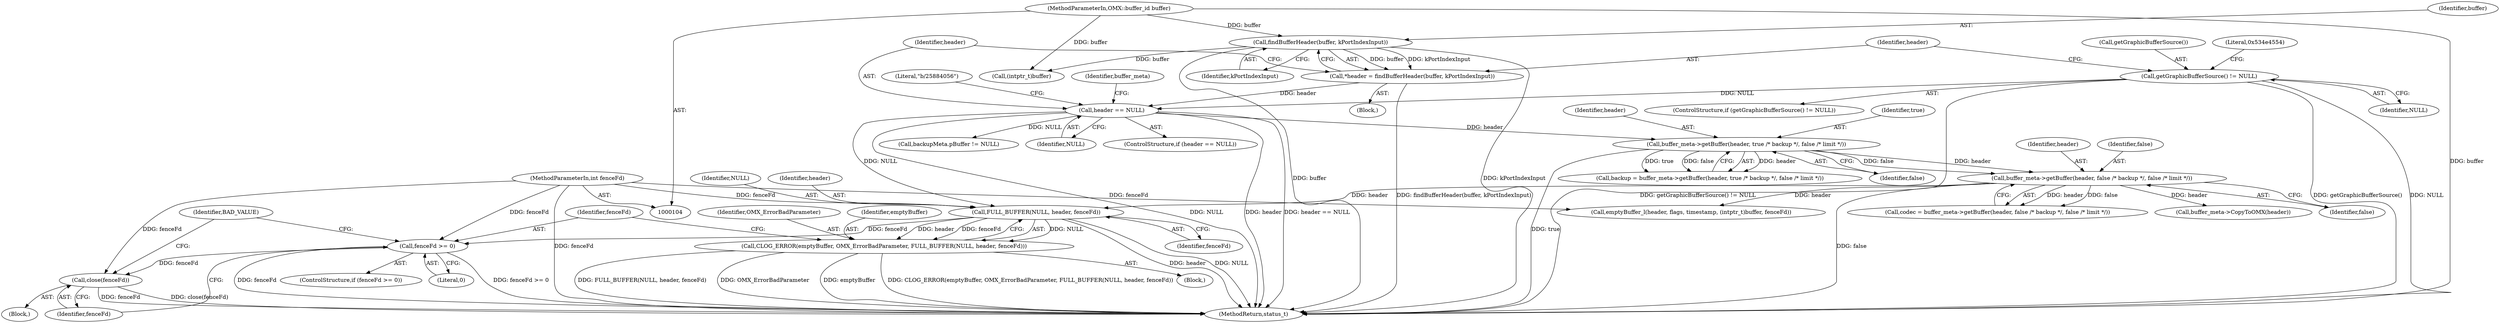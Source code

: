 digraph "1_Android_2c75e1c3b98e4e94f50c63e2b7694be5f948477c@pointer" {
"1000265" [label="(Call,FULL_BUFFER(NULL, header, fenceFd))"];
"1000130" [label="(Call,header == NULL)"];
"1000124" [label="(Call,*header = findBufferHeader(buffer, kPortIndexInput))"];
"1000126" [label="(Call,findBufferHeader(buffer, kPortIndexInput))"];
"1000105" [label="(MethodParameterIn,OMX::buffer_id buffer)"];
"1000114" [label="(Call,getGraphicBufferSource() != NULL)"];
"1000156" [label="(Call,buffer_meta->getBuffer(header, false /* backup */, false /* limit */))"];
"1000149" [label="(Call,buffer_meta->getBuffer(header, true /* backup */, false /* limit */))"];
"1000110" [label="(MethodParameterIn,int fenceFd)"];
"1000262" [label="(Call,CLOG_ERROR(emptyBuffer, OMX_ErrorBadParameter, FULL_BUFFER(NULL, header, fenceFd)))"];
"1000270" [label="(Call,fenceFd >= 0)"];
"1000274" [label="(Call,close(fenceFd))"];
"1000270" [label="(Call,fenceFd >= 0)"];
"1000157" [label="(Identifier,header)"];
"1000114" [label="(Call,getGraphicBufferSource() != NULL)"];
"1000271" [label="(Identifier,fenceFd)"];
"1000266" [label="(Identifier,NULL)"];
"1000263" [label="(Identifier,emptyBuffer)"];
"1000151" [label="(Identifier,true)"];
"1000268" [label="(Identifier,fenceFd)"];
"1000113" [label="(ControlStructure,if (getGraphicBufferSource() != NULL))"];
"1000274" [label="(Call,close(fenceFd))"];
"1000125" [label="(Identifier,header)"];
"1000273" [label="(Block,)"];
"1000116" [label="(Identifier,NULL)"];
"1000262" [label="(Call,CLOG_ERROR(emptyBuffer, OMX_ErrorBadParameter, FULL_BUFFER(NULL, header, fenceFd)))"];
"1000272" [label="(Literal,0)"];
"1000215" [label="(Call,backupMeta.pBuffer != NULL)"];
"1000132" [label="(Identifier,NULL)"];
"1000275" [label="(Identifier,fenceFd)"];
"1000127" [label="(Identifier,buffer)"];
"1000111" [label="(Block,)"];
"1000115" [label="(Call,getGraphicBufferSource())"];
"1000261" [label="(Block,)"];
"1000295" [label="(Call,(intptr_t)buffer)"];
"1000124" [label="(Call,*header = findBufferHeader(buffer, kPortIndexInput))"];
"1000131" [label="(Identifier,header)"];
"1000159" [label="(Identifier,false)"];
"1000147" [label="(Call,backup = buffer_meta->getBuffer(header, true /* backup */, false /* limit */))"];
"1000152" [label="(Identifier,false)"];
"1000110" [label="(MethodParameterIn,int fenceFd)"];
"1000156" [label="(Call,buffer_meta->getBuffer(header, false /* backup */, false /* limit */))"];
"1000291" [label="(Call,emptyBuffer_l(header, flags, timestamp, (intptr_t)buffer, fenceFd))"];
"1000150" [label="(Identifier,header)"];
"1000277" [label="(Identifier,BAD_VALUE)"];
"1000140" [label="(Identifier,buffer_meta)"];
"1000264" [label="(Identifier,OMX_ErrorBadParameter)"];
"1000158" [label="(Identifier,false)"];
"1000135" [label="(Literal,\"b/25884056\")"];
"1000119" [label="(Literal,0x534e4554)"];
"1000129" [label="(ControlStructure,if (header == NULL))"];
"1000149" [label="(Call,buffer_meta->getBuffer(header, true /* backup */, false /* limit */))"];
"1000126" [label="(Call,findBufferHeader(buffer, kPortIndexInput))"];
"1000267" [label="(Identifier,header)"];
"1000269" [label="(ControlStructure,if (fenceFd >= 0))"];
"1000299" [label="(MethodReturn,status_t)"];
"1000265" [label="(Call,FULL_BUFFER(NULL, header, fenceFd))"];
"1000105" [label="(MethodParameterIn,OMX::buffer_id buffer)"];
"1000154" [label="(Call,codec = buffer_meta->getBuffer(header, false /* backup */, false /* limit */))"];
"1000130" [label="(Call,header == NULL)"];
"1000128" [label="(Identifier,kPortIndexInput)"];
"1000288" [label="(Call,buffer_meta->CopyToOMX(header))"];
"1000265" -> "1000262"  [label="AST: "];
"1000265" -> "1000268"  [label="CFG: "];
"1000266" -> "1000265"  [label="AST: "];
"1000267" -> "1000265"  [label="AST: "];
"1000268" -> "1000265"  [label="AST: "];
"1000262" -> "1000265"  [label="CFG: "];
"1000265" -> "1000299"  [label="DDG: header"];
"1000265" -> "1000299"  [label="DDG: NULL"];
"1000265" -> "1000262"  [label="DDG: NULL"];
"1000265" -> "1000262"  [label="DDG: header"];
"1000265" -> "1000262"  [label="DDG: fenceFd"];
"1000130" -> "1000265"  [label="DDG: NULL"];
"1000156" -> "1000265"  [label="DDG: header"];
"1000110" -> "1000265"  [label="DDG: fenceFd"];
"1000265" -> "1000270"  [label="DDG: fenceFd"];
"1000130" -> "1000129"  [label="AST: "];
"1000130" -> "1000132"  [label="CFG: "];
"1000131" -> "1000130"  [label="AST: "];
"1000132" -> "1000130"  [label="AST: "];
"1000135" -> "1000130"  [label="CFG: "];
"1000140" -> "1000130"  [label="CFG: "];
"1000130" -> "1000299"  [label="DDG: header == NULL"];
"1000130" -> "1000299"  [label="DDG: NULL"];
"1000130" -> "1000299"  [label="DDG: header"];
"1000124" -> "1000130"  [label="DDG: header"];
"1000114" -> "1000130"  [label="DDG: NULL"];
"1000130" -> "1000149"  [label="DDG: header"];
"1000130" -> "1000215"  [label="DDG: NULL"];
"1000124" -> "1000111"  [label="AST: "];
"1000124" -> "1000126"  [label="CFG: "];
"1000125" -> "1000124"  [label="AST: "];
"1000126" -> "1000124"  [label="AST: "];
"1000131" -> "1000124"  [label="CFG: "];
"1000124" -> "1000299"  [label="DDG: findBufferHeader(buffer, kPortIndexInput)"];
"1000126" -> "1000124"  [label="DDG: buffer"];
"1000126" -> "1000124"  [label="DDG: kPortIndexInput"];
"1000126" -> "1000128"  [label="CFG: "];
"1000127" -> "1000126"  [label="AST: "];
"1000128" -> "1000126"  [label="AST: "];
"1000126" -> "1000299"  [label="DDG: buffer"];
"1000126" -> "1000299"  [label="DDG: kPortIndexInput"];
"1000105" -> "1000126"  [label="DDG: buffer"];
"1000126" -> "1000295"  [label="DDG: buffer"];
"1000105" -> "1000104"  [label="AST: "];
"1000105" -> "1000299"  [label="DDG: buffer"];
"1000105" -> "1000295"  [label="DDG: buffer"];
"1000114" -> "1000113"  [label="AST: "];
"1000114" -> "1000116"  [label="CFG: "];
"1000115" -> "1000114"  [label="AST: "];
"1000116" -> "1000114"  [label="AST: "];
"1000119" -> "1000114"  [label="CFG: "];
"1000125" -> "1000114"  [label="CFG: "];
"1000114" -> "1000299"  [label="DDG: getGraphicBufferSource() != NULL"];
"1000114" -> "1000299"  [label="DDG: getGraphicBufferSource()"];
"1000114" -> "1000299"  [label="DDG: NULL"];
"1000156" -> "1000154"  [label="AST: "];
"1000156" -> "1000159"  [label="CFG: "];
"1000157" -> "1000156"  [label="AST: "];
"1000158" -> "1000156"  [label="AST: "];
"1000159" -> "1000156"  [label="AST: "];
"1000154" -> "1000156"  [label="CFG: "];
"1000156" -> "1000299"  [label="DDG: false"];
"1000156" -> "1000154"  [label="DDG: header"];
"1000156" -> "1000154"  [label="DDG: false"];
"1000149" -> "1000156"  [label="DDG: header"];
"1000149" -> "1000156"  [label="DDG: false"];
"1000156" -> "1000288"  [label="DDG: header"];
"1000156" -> "1000291"  [label="DDG: header"];
"1000149" -> "1000147"  [label="AST: "];
"1000149" -> "1000152"  [label="CFG: "];
"1000150" -> "1000149"  [label="AST: "];
"1000151" -> "1000149"  [label="AST: "];
"1000152" -> "1000149"  [label="AST: "];
"1000147" -> "1000149"  [label="CFG: "];
"1000149" -> "1000299"  [label="DDG: true"];
"1000149" -> "1000147"  [label="DDG: header"];
"1000149" -> "1000147"  [label="DDG: true"];
"1000149" -> "1000147"  [label="DDG: false"];
"1000110" -> "1000104"  [label="AST: "];
"1000110" -> "1000299"  [label="DDG: fenceFd"];
"1000110" -> "1000270"  [label="DDG: fenceFd"];
"1000110" -> "1000274"  [label="DDG: fenceFd"];
"1000110" -> "1000291"  [label="DDG: fenceFd"];
"1000262" -> "1000261"  [label="AST: "];
"1000263" -> "1000262"  [label="AST: "];
"1000264" -> "1000262"  [label="AST: "];
"1000271" -> "1000262"  [label="CFG: "];
"1000262" -> "1000299"  [label="DDG: FULL_BUFFER(NULL, header, fenceFd)"];
"1000262" -> "1000299"  [label="DDG: OMX_ErrorBadParameter"];
"1000262" -> "1000299"  [label="DDG: emptyBuffer"];
"1000262" -> "1000299"  [label="DDG: CLOG_ERROR(emptyBuffer, OMX_ErrorBadParameter, FULL_BUFFER(NULL, header, fenceFd))"];
"1000270" -> "1000269"  [label="AST: "];
"1000270" -> "1000272"  [label="CFG: "];
"1000271" -> "1000270"  [label="AST: "];
"1000272" -> "1000270"  [label="AST: "];
"1000275" -> "1000270"  [label="CFG: "];
"1000277" -> "1000270"  [label="CFG: "];
"1000270" -> "1000299"  [label="DDG: fenceFd >= 0"];
"1000270" -> "1000299"  [label="DDG: fenceFd"];
"1000270" -> "1000274"  [label="DDG: fenceFd"];
"1000274" -> "1000273"  [label="AST: "];
"1000274" -> "1000275"  [label="CFG: "];
"1000275" -> "1000274"  [label="AST: "];
"1000277" -> "1000274"  [label="CFG: "];
"1000274" -> "1000299"  [label="DDG: fenceFd"];
"1000274" -> "1000299"  [label="DDG: close(fenceFd)"];
}
